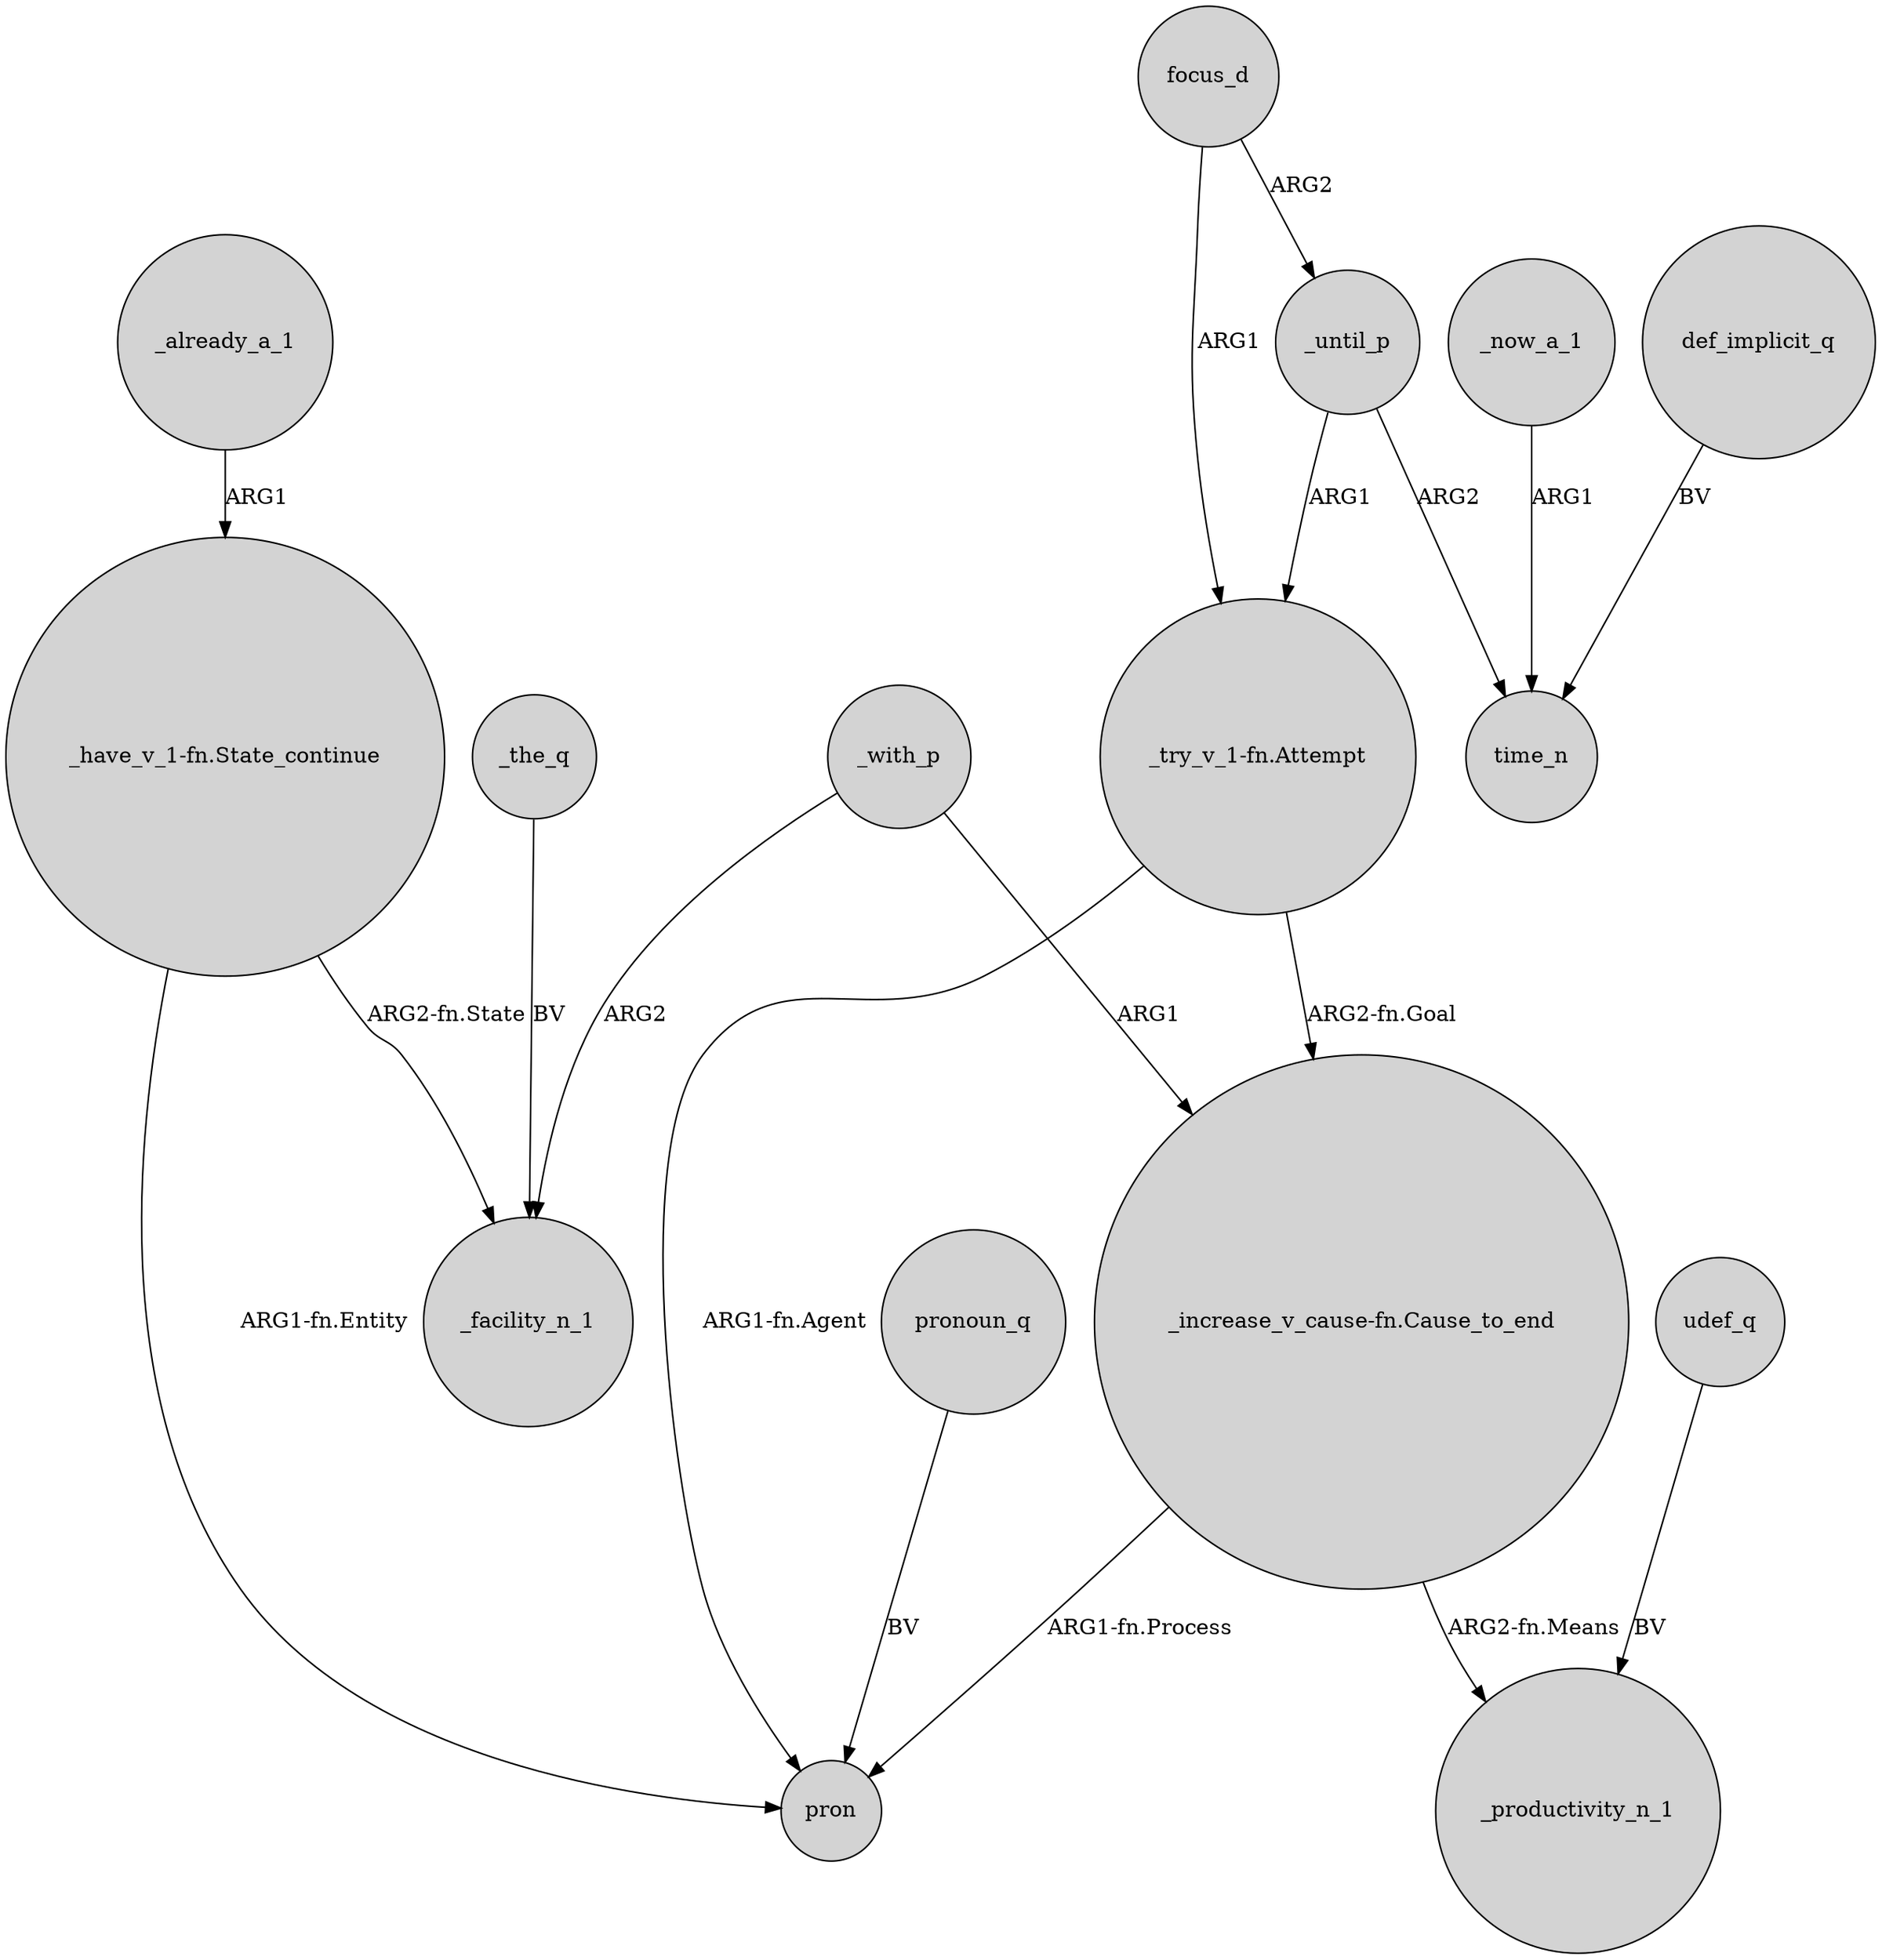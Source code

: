 digraph {
	node [shape=circle style=filled]
	_the_q -> _facility_n_1 [label=BV]
	"_increase_v_cause-fn.Cause_to_end" -> pron [label="ARG1-fn.Process"]
	udef_q -> _productivity_n_1 [label=BV]
	"_try_v_1-fn.Attempt" -> "_increase_v_cause-fn.Cause_to_end" [label="ARG2-fn.Goal"]
	_until_p -> "_try_v_1-fn.Attempt" [label=ARG1]
	"_try_v_1-fn.Attempt" -> pron [label="ARG1-fn.Agent"]
	focus_d -> _until_p [label=ARG2]
	_with_p -> _facility_n_1 [label=ARG2]
	_until_p -> time_n [label=ARG2]
	_with_p -> "_increase_v_cause-fn.Cause_to_end" [label=ARG1]
	_already_a_1 -> "_have_v_1-fn.State_continue" [label=ARG1]
	_now_a_1 -> time_n [label=ARG1]
	"_have_v_1-fn.State_continue" -> _facility_n_1 [label="ARG2-fn.State"]
	"_increase_v_cause-fn.Cause_to_end" -> _productivity_n_1 [label="ARG2-fn.Means"]
	pronoun_q -> pron [label=BV]
	def_implicit_q -> time_n [label=BV]
	focus_d -> "_try_v_1-fn.Attempt" [label=ARG1]
	"_have_v_1-fn.State_continue" -> pron [label="ARG1-fn.Entity"]
}
